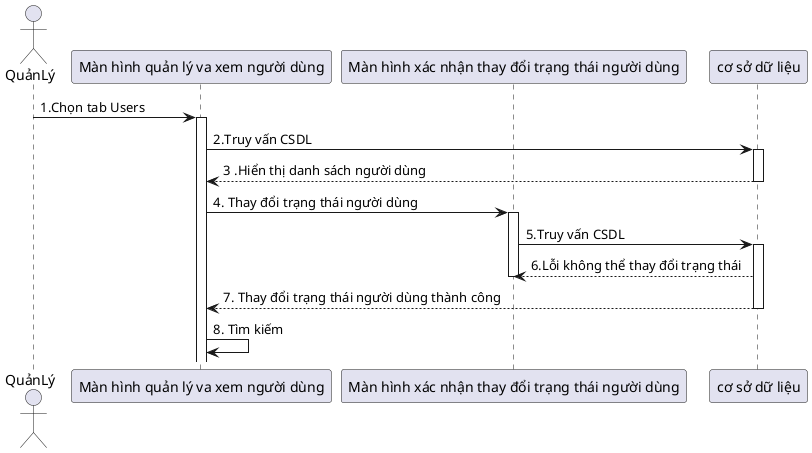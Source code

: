 @startuml
actor QuảnLý
participant "Màn hình quản lý va xem người dùng" as A
participant "Màn hình xác nhận thay đổi trạng thái người dùng" as D

participant "cơ sở dữ liệu" as E


QuảnLý -> A : 1.Chọn tab Users
activate A 
A ->E : 2.Truy vấn CSDL
activate E
E --> A : 3 .Hiển thị danh sách người dùng
deactivate E 

A -> D :4. Thay đổi trạng thái người dùng 
activate D 
D ->E : 5.Truy vấn CSDL
activate E 
E --> D : 6.Lỗi không thể thay đổi trạng thái 
deactivate D 
E --> A : 7. Thay đổi trạng thái người dùng thành công
deactivate E 
A  -> A : 8. Tìm kiếm

@enduml